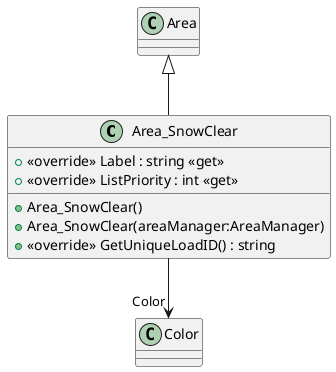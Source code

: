 @startuml
class Area_SnowClear {
    + <<override>> Label : string <<get>>
    + <<override>> ListPriority : int <<get>>
    + Area_SnowClear()
    + Area_SnowClear(areaManager:AreaManager)
    + <<override>> GetUniqueLoadID() : string
}
Area <|-- Area_SnowClear
Area_SnowClear --> "Color" Color
@enduml
